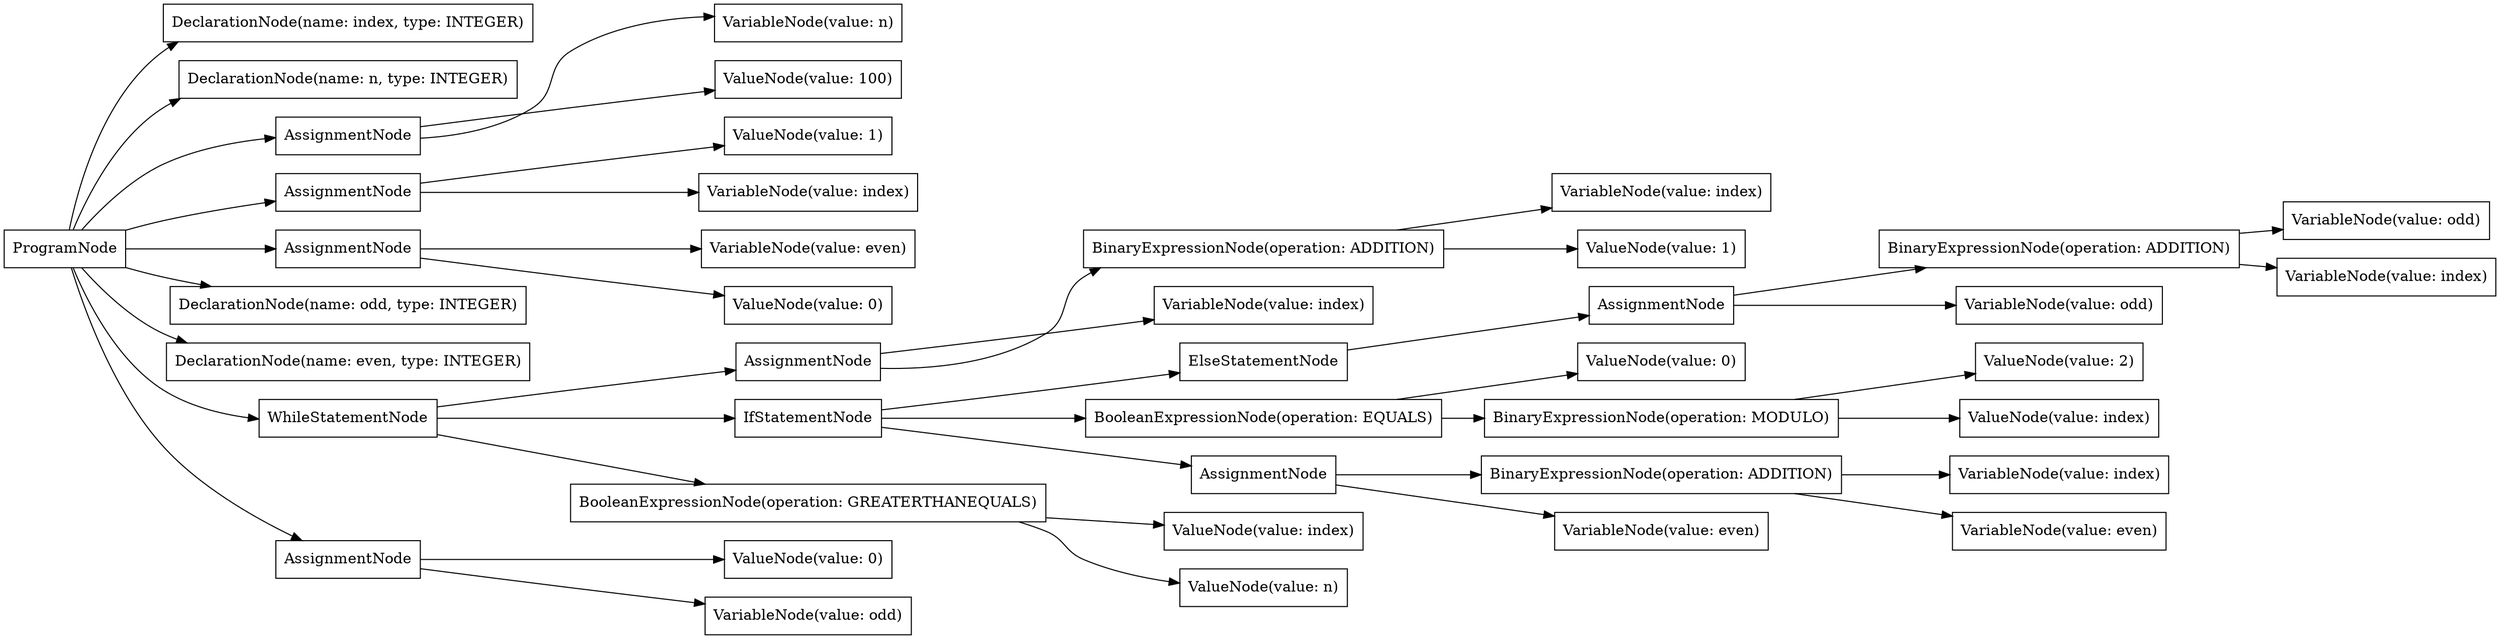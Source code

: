digraph G {
rankdir=LR
"6bd327df-9aef-4895-8537-c4cd72a3b96f" [label="AssignmentNode" shape="box"];
"f52a6a36-8cd0-43fd-a2dc-745e9ed8102a" [label="DeclarationNode(name: index, type: INTEGER)" shape="box"];
"f5707abc-7e2b-4bf5-b90c-7b00d27c7fa6" [label="DeclarationNode(name: n, type: INTEGER)" shape="box"];
"deca4773-483e-4242-8ce8-a2b66e0a9e17" [label="ValueNode(value: 0)" shape="box"];
"eb5e360c-8a58-4721-9b32-16c213083915" [label="IfStatementNode" shape="box"];
"181e95c6-879f-45ce-a08d-7285b7f174b7" [label="ValueNode(value: index)" shape="box"];
"4f5f16ee-5fc8-4592-8f6e-25b383a74a16" [label="ValueNode(value: 2)" shape="box"];
"642381c4-9bc3-48b6-80ee-9c7c9bd9ee11" [label="BinaryExpressionNode(operation: ADDITION)" shape="box"];
"9c0ed1a6-9af1-4d3c-b78c-1a9d2f281316" [label="ValueNode(value: 0)" shape="box"];
"1b7ce3a6-3c6a-4919-9a59-8a91298effe1" [label="VariableNode(value: even)" shape="box"];
"907bf36b-c8ac-4e67-9a7a-b1690be37025" [label="ValueNode(value: n)" shape="box"];
"63c26f57-55b6-4fe8-b641-28923c04da53" [label="AssignmentNode" shape="box"];
"9cad695f-353c-49af-b71b-efd88cefd19c" [label="VariableNode(value: odd)" shape="box"];
"360fa4ca-23ff-474b-b0bf-5eb0edcd9160" [label="BinaryExpressionNode(operation: ADDITION)" shape="box"];
"ef75b760-836b-4ba6-9152-2656c1062f89" [label="BinaryExpressionNode(operation: ADDITION)" shape="box"];
"8123f8a1-669c-4a97-a71b-8b3239616b95" [label="VariableNode(value: index)" shape="box"];
"0156d363-673b-49c5-a1b5-420e6acc14ea" [label="VariableNode(value: odd)" shape="box"];
"d9380dbe-0212-4005-89e5-0812536ce71c" [label="VariableNode(value: even)" shape="box"];
"a6f4a28e-8994-4b6d-b03e-79d225ac2815" [label="VariableNode(value: even)" shape="box"];
"359f18e0-4b3e-4700-b4bb-0f80182b5286" [label="AssignmentNode" shape="box"];
"13f0bfcc-05ab-4ffa-804c-378aa5a8855b" [label="ValueNode(value: 1)" shape="box"];
"8604a609-be1f-48b5-b866-529c48945cd1" [label="VariableNode(value: index)" shape="box"];
"70c4199c-f19e-4b51-bd0f-1f093f512359" [label="VariableNode(value: odd)" shape="box"];
"0b039b70-6031-471d-916b-5f4d79894fea" [label="VariableNode(value: index)" shape="box"];
"1d643e80-705b-4b38-95e0-10911f11083c" [label="ElseStatementNode" shape="box"];
"efc159b7-b18a-4c66-a5a0-4d5b3fa11b1c" [label="VariableNode(value: n)" shape="box"];
"75df4424-afb7-4f26-ab61-259915b673fa" [label="ProgramNode" shape="box"];
"c52c340a-5d8c-4bdc-b4b6-1473d8108b3c" [label="AssignmentNode" shape="box"];
"91f8f533-da98-44e9-a408-9cb235ad078f" [label="BooleanExpressionNode(operation: EQUALS)" shape="box"];
"0ce3bd92-be1e-4828-89ff-b8e64d0c56b6" [label="VariableNode(value: index)" shape="box"];
"46f987be-02e8-4ab5-8d58-aaa6f789c508" [label="ValueNode(value: 1)" shape="box"];
"658b9f66-4510-4765-9410-1352d158fae5" [label="VariableNode(value: index)" shape="box"];
"bcd2cdec-7a55-46c7-b9e1-eec12eb07294" [label="ValueNode(value: 0)" shape="box"];
"5a3497d8-a853-4366-9276-d6afdabc4116" [label="BooleanExpressionNode(operation: GREATERTHANEQUALS)" shape="box"];
"6fd9a9cd-8471-4ac5-aa08-fc0425a5e57b" [label="AssignmentNode" shape="box"];
"30131b25-10cc-4ffc-8e1a-ea33509e4402" [label="AssignmentNode" shape="box"];
"3451bb26-0580-4116-914b-f01bdf1cc25e" [label="BinaryExpressionNode(operation: MODULO)" shape="box"];
"319b85f4-8323-4fe1-9ff9-0fb200dfe0cc" [label="DeclarationNode(name: odd, type: INTEGER)" shape="box"];
"3d0bd983-4c42-49a6-94bd-fad7db8e4dfe" [label="ValueNode(value: 100)" shape="box"];
"c8d4bc95-08b8-4db0-b471-8114b259ef02" [label="ValueNode(value: index)" shape="box"];
"8bc6dca6-7223-4603-b156-44a70e1a8ed7" [label="DeclarationNode(name: even, type: INTEGER)" shape="box"];
"5f9ed74d-092c-47ac-9181-e189a7319496" [label="WhileStatementNode" shape="box"];
"e86ae48f-1284-4e14-9551-a31b79443405" [label="AssignmentNode" shape="box"];
"75df4424-afb7-4f26-ab61-259915b673fa" -> "f5707abc-7e2b-4bf5-b90c-7b00d27c7fa6";
"75df4424-afb7-4f26-ab61-259915b673fa" -> "319b85f4-8323-4fe1-9ff9-0fb200dfe0cc";
"75df4424-afb7-4f26-ab61-259915b673fa" -> "8bc6dca6-7223-4603-b156-44a70e1a8ed7";
"75df4424-afb7-4f26-ab61-259915b673fa" -> "f52a6a36-8cd0-43fd-a2dc-745e9ed8102a";
"75df4424-afb7-4f26-ab61-259915b673fa" -> "63c26f57-55b6-4fe8-b641-28923c04da53";
"63c26f57-55b6-4fe8-b641-28923c04da53" -> "efc159b7-b18a-4c66-a5a0-4d5b3fa11b1c";
"63c26f57-55b6-4fe8-b641-28923c04da53" -> "3d0bd983-4c42-49a6-94bd-fad7db8e4dfe";
"75df4424-afb7-4f26-ab61-259915b673fa" -> "e86ae48f-1284-4e14-9551-a31b79443405";
"e86ae48f-1284-4e14-9551-a31b79443405" -> "0156d363-673b-49c5-a1b5-420e6acc14ea";
"e86ae48f-1284-4e14-9551-a31b79443405" -> "deca4773-483e-4242-8ce8-a2b66e0a9e17";
"75df4424-afb7-4f26-ab61-259915b673fa" -> "30131b25-10cc-4ffc-8e1a-ea33509e4402";
"30131b25-10cc-4ffc-8e1a-ea33509e4402" -> "1b7ce3a6-3c6a-4919-9a59-8a91298effe1";
"30131b25-10cc-4ffc-8e1a-ea33509e4402" -> "bcd2cdec-7a55-46c7-b9e1-eec12eb07294";
"75df4424-afb7-4f26-ab61-259915b673fa" -> "359f18e0-4b3e-4700-b4bb-0f80182b5286";
"359f18e0-4b3e-4700-b4bb-0f80182b5286" -> "0b039b70-6031-471d-916b-5f4d79894fea";
"359f18e0-4b3e-4700-b4bb-0f80182b5286" -> "13f0bfcc-05ab-4ffa-804c-378aa5a8855b";
"75df4424-afb7-4f26-ab61-259915b673fa" -> "5f9ed74d-092c-47ac-9181-e189a7319496";
"5f9ed74d-092c-47ac-9181-e189a7319496" -> "5a3497d8-a853-4366-9276-d6afdabc4116";
"5a3497d8-a853-4366-9276-d6afdabc4116" -> "181e95c6-879f-45ce-a08d-7285b7f174b7";
"5a3497d8-a853-4366-9276-d6afdabc4116" -> "907bf36b-c8ac-4e67-9a7a-b1690be37025";
"5f9ed74d-092c-47ac-9181-e189a7319496" -> "eb5e360c-8a58-4721-9b32-16c213083915";
"eb5e360c-8a58-4721-9b32-16c213083915" -> "91f8f533-da98-44e9-a408-9cb235ad078f";
"91f8f533-da98-44e9-a408-9cb235ad078f" -> "3451bb26-0580-4116-914b-f01bdf1cc25e";
"3451bb26-0580-4116-914b-f01bdf1cc25e" -> "c8d4bc95-08b8-4db0-b471-8114b259ef02";
"3451bb26-0580-4116-914b-f01bdf1cc25e" -> "4f5f16ee-5fc8-4592-8f6e-25b383a74a16";
"91f8f533-da98-44e9-a408-9cb235ad078f" -> "9c0ed1a6-9af1-4d3c-b78c-1a9d2f281316";
"eb5e360c-8a58-4721-9b32-16c213083915" -> "6fd9a9cd-8471-4ac5-aa08-fc0425a5e57b";
"6fd9a9cd-8471-4ac5-aa08-fc0425a5e57b" -> "d9380dbe-0212-4005-89e5-0812536ce71c";
"6fd9a9cd-8471-4ac5-aa08-fc0425a5e57b" -> "360fa4ca-23ff-474b-b0bf-5eb0edcd9160";
"360fa4ca-23ff-474b-b0bf-5eb0edcd9160" -> "a6f4a28e-8994-4b6d-b03e-79d225ac2815";
"360fa4ca-23ff-474b-b0bf-5eb0edcd9160" -> "8123f8a1-669c-4a97-a71b-8b3239616b95";
"eb5e360c-8a58-4721-9b32-16c213083915" -> "1d643e80-705b-4b38-95e0-10911f11083c";
"1d643e80-705b-4b38-95e0-10911f11083c" -> "c52c340a-5d8c-4bdc-b4b6-1473d8108b3c";
"c52c340a-5d8c-4bdc-b4b6-1473d8108b3c" -> "9cad695f-353c-49af-b71b-efd88cefd19c";
"c52c340a-5d8c-4bdc-b4b6-1473d8108b3c" -> "642381c4-9bc3-48b6-80ee-9c7c9bd9ee11";
"642381c4-9bc3-48b6-80ee-9c7c9bd9ee11" -> "70c4199c-f19e-4b51-bd0f-1f093f512359";
"642381c4-9bc3-48b6-80ee-9c7c9bd9ee11" -> "658b9f66-4510-4765-9410-1352d158fae5";
"5f9ed74d-092c-47ac-9181-e189a7319496" -> "6bd327df-9aef-4895-8537-c4cd72a3b96f";
"6bd327df-9aef-4895-8537-c4cd72a3b96f" -> "8604a609-be1f-48b5-b866-529c48945cd1";
"6bd327df-9aef-4895-8537-c4cd72a3b96f" -> "ef75b760-836b-4ba6-9152-2656c1062f89";
"ef75b760-836b-4ba6-9152-2656c1062f89" -> "0ce3bd92-be1e-4828-89ff-b8e64d0c56b6";
"ef75b760-836b-4ba6-9152-2656c1062f89" -> "46f987be-02e8-4ab5-8d58-aaa6f789c508";
}